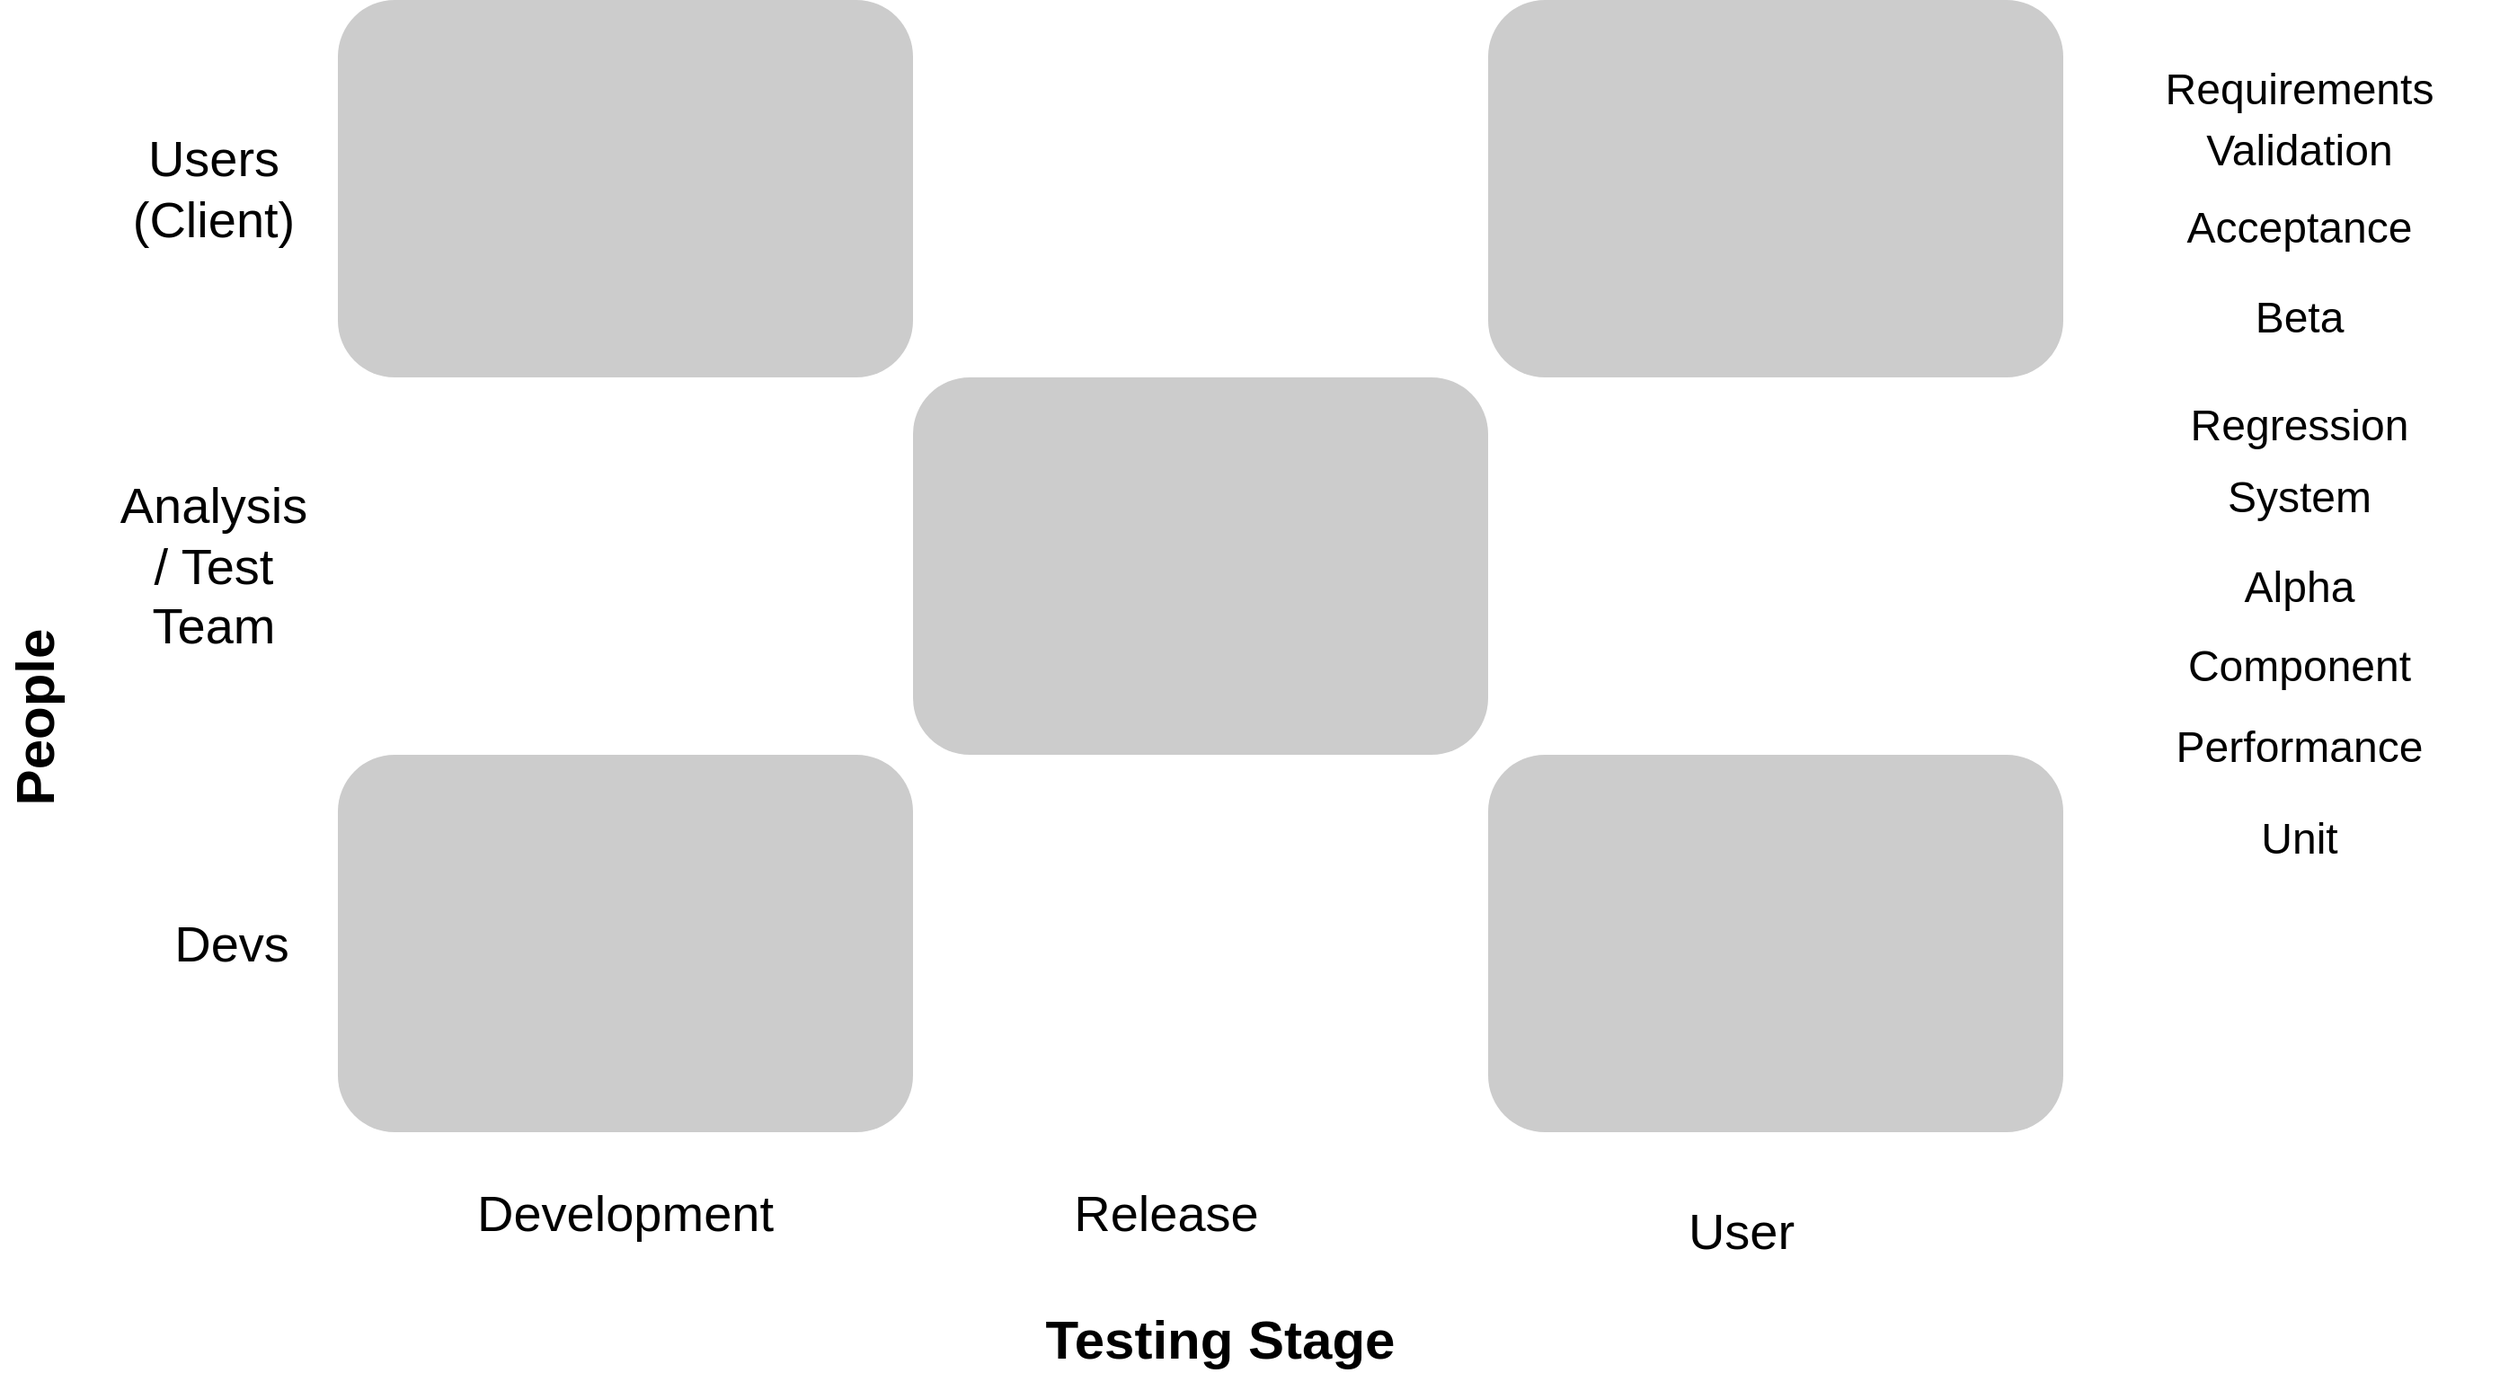 <mxfile version="23.1.6" type="device" pages="2">
  <diagram id="3228e29e-7158-1315-38df-8450db1d8a1d" name="Starter">
    <mxGraphModel dx="1552" dy="990" grid="1" gridSize="10" guides="1" tooltips="1" connect="1" arrows="1" fold="1" page="1" pageScale="1" pageWidth="1169" pageHeight="827" background="none" math="0" shadow="0">
      <root>
        <mxCell id="0" />
        <mxCell id="1" parent="0" />
        <mxCell id="0SMo37Dr7zb4FFrxxFkz-21543" value="" style="rounded=1;whiteSpace=wrap;html=1;fontColor=#000000;fillColor=#CCCCCC;strokeColor=none;" parent="1" vertex="1">
          <mxGeometry x="209" width="320" height="210" as="geometry" />
        </mxCell>
        <mxCell id="0SMo37Dr7zb4FFrxxFkz-21550" value="" style="rounded=1;whiteSpace=wrap;html=1;fontColor=#000000;fillColor=#FFFFFF;strokeColor=none;" parent="1" vertex="1">
          <mxGeometry x="529" width="320" height="210" as="geometry" />
        </mxCell>
        <mxCell id="0SMo37Dr7zb4FFrxxFkz-21551" value="" style="rounded=1;whiteSpace=wrap;html=1;fontColor=#000000;fillColor=#CCCCCC;strokeColor=none;" parent="1" vertex="1">
          <mxGeometry x="849" width="320" height="210" as="geometry" />
        </mxCell>
        <mxCell id="0SMo37Dr7zb4FFrxxFkz-21552" value="" style="rounded=1;whiteSpace=wrap;html=1;fontColor=#000000;fillColor=#CCCCCC;strokeColor=none;" parent="1" vertex="1">
          <mxGeometry x="529" y="210" width="320" height="210" as="geometry" />
        </mxCell>
        <mxCell id="0SMo37Dr7zb4FFrxxFkz-21553" value="" style="rounded=1;whiteSpace=wrap;html=1;fontColor=#000000;fillColor=#FFFFFF;strokeColor=none;" parent="1" vertex="1">
          <mxGeometry x="209" y="210" width="320" height="210" as="geometry" />
        </mxCell>
        <mxCell id="0SMo37Dr7zb4FFrxxFkz-21554" value="" style="rounded=1;whiteSpace=wrap;html=1;fontColor=#000000;fillColor=#FFFFFF;strokeColor=none;" parent="1" vertex="1">
          <mxGeometry x="849" y="210" width="320" height="210" as="geometry" />
        </mxCell>
        <mxCell id="0SMo37Dr7zb4FFrxxFkz-21555" value="" style="rounded=1;whiteSpace=wrap;html=1;fontColor=#000000;fillColor=#CCCCCC;strokeColor=none;" parent="1" vertex="1">
          <mxGeometry x="209" y="420" width="320" height="210" as="geometry" />
        </mxCell>
        <mxCell id="0SMo37Dr7zb4FFrxxFkz-21556" value="" style="rounded=1;whiteSpace=wrap;html=1;fontColor=#000000;fillColor=#FFFFFF;strokeColor=none;" parent="1" vertex="1">
          <mxGeometry x="529" y="420" width="320" height="210" as="geometry" />
        </mxCell>
        <mxCell id="0SMo37Dr7zb4FFrxxFkz-21557" value="" style="rounded=1;whiteSpace=wrap;html=1;fontColor=#000000;fillColor=#CCCCCC;strokeColor=none;" parent="1" vertex="1">
          <mxGeometry x="849" y="420" width="320" height="210" as="geometry" />
        </mxCell>
        <mxCell id="0SMo37Dr7zb4FFrxxFkz-21558" value="&lt;font style=&quot;font-size: 28px;&quot;&gt;Development&lt;/font&gt;" style="text;html=1;strokeColor=none;fillColor=none;align=center;verticalAlign=middle;whiteSpace=wrap;rounded=0;fontColor=#000000;" parent="1" vertex="1">
          <mxGeometry x="339" y="660" width="60" height="30" as="geometry" />
        </mxCell>
        <mxCell id="0SMo37Dr7zb4FFrxxFkz-21560" value="&lt;font style=&quot;font-size: 28px;&quot;&gt;Release&lt;/font&gt;" style="text;html=1;strokeColor=none;fillColor=none;align=center;verticalAlign=middle;whiteSpace=wrap;rounded=0;fontColor=#000000;" parent="1" vertex="1">
          <mxGeometry x="640" y="660" width="60" height="30" as="geometry" />
        </mxCell>
        <mxCell id="0SMo37Dr7zb4FFrxxFkz-21561" value="&lt;font style=&quot;font-size: 28px;&quot;&gt;Users (Client)&lt;/font&gt;" style="text;html=1;strokeColor=none;fillColor=none;align=center;verticalAlign=middle;whiteSpace=wrap;rounded=0;fontColor=#000000;" parent="1" vertex="1">
          <mxGeometry x="110" y="90" width="60" height="30" as="geometry" />
        </mxCell>
        <mxCell id="0SMo37Dr7zb4FFrxxFkz-21564" value="&lt;font style=&quot;font-size: 30px;&quot;&gt;&lt;b&gt;Testing Stage&lt;/b&gt;&lt;/font&gt;" style="text;html=1;strokeColor=none;fillColor=none;align=center;verticalAlign=middle;whiteSpace=wrap;rounded=0;fontColor=#000000;" parent="1" vertex="1">
          <mxGeometry x="550" y="730" width="300" height="30" as="geometry" />
        </mxCell>
        <mxCell id="0SMo37Dr7zb4FFrxxFkz-21565" value="&lt;font style=&quot;font-size: 30px;&quot;&gt;&lt;b&gt;People&lt;/b&gt;&lt;/font&gt;" style="text;html=1;strokeColor=none;fillColor=none;align=center;verticalAlign=middle;whiteSpace=wrap;rounded=0;fontColor=#000000;rotation=-90;" parent="1" vertex="1">
          <mxGeometry x="-110" y="384" width="300" height="30" as="geometry" />
        </mxCell>
        <mxCell id="0SMo37Dr7zb4FFrxxFkz-21568" value="&lt;font style=&quot;font-size: 28px;&quot;&gt;Analysis / Test Team&lt;/font&gt;" style="text;html=1;strokeColor=none;fillColor=none;align=center;verticalAlign=middle;whiteSpace=wrap;rounded=0;fontColor=#000000;" parent="1" vertex="1">
          <mxGeometry x="110" y="300" width="60" height="30" as="geometry" />
        </mxCell>
        <mxCell id="0SMo37Dr7zb4FFrxxFkz-21569" value="&lt;font style=&quot;font-size: 28px;&quot;&gt;Devs&lt;/font&gt;" style="text;html=1;strokeColor=none;fillColor=none;align=center;verticalAlign=middle;whiteSpace=wrap;rounded=0;fontColor=#000000;" parent="1" vertex="1">
          <mxGeometry x="120" y="510" width="60" height="30" as="geometry" />
        </mxCell>
        <mxCell id="0SMo37Dr7zb4FFrxxFkz-21571" value="&lt;font style=&quot;font-size: 24px;&quot;&gt;Unit&lt;/font&gt;" style="text;html=1;strokeColor=none;fillColor=none;align=center;verticalAlign=middle;whiteSpace=wrap;rounded=0;fontSize=28;fontColor=#000000;" parent="1" vertex="1">
          <mxGeometry x="1190" y="450" width="221" height="30" as="geometry" />
        </mxCell>
        <mxCell id="0SMo37Dr7zb4FFrxxFkz-21573" value="&lt;font style=&quot;font-size: 24px;&quot;&gt;Component&lt;/font&gt;" style="text;html=1;strokeColor=none;fillColor=none;align=center;verticalAlign=middle;whiteSpace=wrap;rounded=0;fontSize=28;fontColor=#000000;" parent="1" vertex="1">
          <mxGeometry x="1190" y="354" width="221" height="30" as="geometry" />
        </mxCell>
        <mxCell id="0SMo37Dr7zb4FFrxxFkz-21574" value="&lt;font style=&quot;font-size: 24px;&quot;&gt;System&lt;/font&gt;" style="text;html=1;strokeColor=none;fillColor=none;align=center;verticalAlign=middle;whiteSpace=wrap;rounded=0;fontSize=28;fontColor=#000000;" parent="1" vertex="1">
          <mxGeometry x="1190" y="260" width="221" height="30" as="geometry" />
        </mxCell>
        <mxCell id="0SMo37Dr7zb4FFrxxFkz-21576" value="&lt;font style=&quot;font-size: 24px;&quot;&gt;Regression&lt;/font&gt;" style="text;html=1;strokeColor=none;fillColor=none;align=center;verticalAlign=middle;whiteSpace=wrap;rounded=0;fontSize=28;fontColor=#000000;" parent="1" vertex="1">
          <mxGeometry x="1190" y="220" width="221" height="30" as="geometry" />
        </mxCell>
        <mxCell id="0SMo37Dr7zb4FFrxxFkz-21577" value="&lt;font style=&quot;font-size: 24px;&quot;&gt;Alpha&lt;/font&gt;" style="text;html=1;strokeColor=none;fillColor=none;align=center;verticalAlign=middle;whiteSpace=wrap;rounded=0;fontSize=28;fontColor=#000000;" parent="1" vertex="1">
          <mxGeometry x="1190" y="310" width="221" height="30" as="geometry" />
        </mxCell>
        <mxCell id="0SMo37Dr7zb4FFrxxFkz-21578" value="&lt;font style=&quot;font-size: 24px;&quot;&gt;Beta&lt;/font&gt;" style="text;html=1;strokeColor=none;fillColor=none;align=center;verticalAlign=middle;whiteSpace=wrap;rounded=0;fontSize=28;fontColor=#000000;" parent="1" vertex="1">
          <mxGeometry x="1190" y="160" width="221" height="30" as="geometry" />
        </mxCell>
        <mxCell id="0SMo37Dr7zb4FFrxxFkz-21579" value="&lt;font style=&quot;font-size: 24px;&quot;&gt;Acceptance&lt;/font&gt;" style="text;html=1;strokeColor=none;fillColor=none;align=center;verticalAlign=middle;whiteSpace=wrap;rounded=0;fontSize=28;fontColor=#000000;" parent="1" vertex="1">
          <mxGeometry x="1190" y="110" width="221" height="30" as="geometry" />
        </mxCell>
        <mxCell id="0SMo37Dr7zb4FFrxxFkz-21581" value="&lt;font style=&quot;font-size: 24px;&quot;&gt;Performance&lt;/font&gt;" style="text;html=1;strokeColor=none;fillColor=none;align=center;verticalAlign=middle;whiteSpace=wrap;rounded=0;fontSize=28;fontColor=#000000;" parent="1" vertex="1">
          <mxGeometry x="1190" y="399" width="221" height="30" as="geometry" />
        </mxCell>
        <mxCell id="0SMo37Dr7zb4FFrxxFkz-21582" value="&lt;font style=&quot;font-size: 24px;&quot;&gt;Requirements Validation&lt;/font&gt;" style="text;html=1;strokeColor=none;fillColor=none;align=center;verticalAlign=middle;whiteSpace=wrap;rounded=0;fontSize=28;fontColor=#000000;" parent="1" vertex="1">
          <mxGeometry x="1190" y="50" width="221" height="30" as="geometry" />
        </mxCell>
        <mxCell id="j7fzXR6ERvKX_zG1X9N--1" value="&lt;font style=&quot;font-size: 28px;&quot;&gt;User&lt;/font&gt;" style="text;html=1;strokeColor=none;fillColor=none;align=center;verticalAlign=middle;whiteSpace=wrap;rounded=0;fontColor=#000000;" parent="1" vertex="1">
          <mxGeometry x="960" y="670" width="60" height="30" as="geometry" />
        </mxCell>
      </root>
    </mxGraphModel>
  </diagram>
  <diagram id="hwx8kCkonmPRSIFl2F8w" name="Solution">
    <mxGraphModel dx="1552" dy="990" grid="1" gridSize="10" guides="1" tooltips="1" connect="1" arrows="1" fold="1" page="1" pageScale="1" pageWidth="850" pageHeight="1100" math="0" shadow="0">
      <root>
        <mxCell id="0" />
        <mxCell id="1" parent="0" />
        <mxCell id="QvywiGvm-w2Pqqh0Zgpg-1" value="" style="rounded=1;whiteSpace=wrap;html=1;fontColor=#000000;fillColor=#CCCCCC;strokeColor=none;" vertex="1" parent="1">
          <mxGeometry x="209" width="320" height="210" as="geometry" />
        </mxCell>
        <mxCell id="QvywiGvm-w2Pqqh0Zgpg-2" value="" style="rounded=1;whiteSpace=wrap;html=1;fontColor=#000000;fillColor=#FFFFFF;strokeColor=none;" vertex="1" parent="1">
          <mxGeometry x="529" width="320" height="210" as="geometry" />
        </mxCell>
        <mxCell id="QvywiGvm-w2Pqqh0Zgpg-3" value="" style="rounded=1;whiteSpace=wrap;html=1;fontColor=#000000;fillColor=#CCCCCC;strokeColor=none;" vertex="1" parent="1">
          <mxGeometry x="849" width="320" height="210" as="geometry" />
        </mxCell>
        <mxCell id="QvywiGvm-w2Pqqh0Zgpg-4" value="" style="rounded=1;whiteSpace=wrap;html=1;fontColor=#000000;fillColor=#CCCCCC;strokeColor=none;" vertex="1" parent="1">
          <mxGeometry x="529" y="210" width="320" height="210" as="geometry" />
        </mxCell>
        <mxCell id="QvywiGvm-w2Pqqh0Zgpg-5" value="" style="rounded=1;whiteSpace=wrap;html=1;fontColor=#000000;fillColor=#FFFFFF;strokeColor=none;" vertex="1" parent="1">
          <mxGeometry x="209" y="210" width="320" height="210" as="geometry" />
        </mxCell>
        <mxCell id="QvywiGvm-w2Pqqh0Zgpg-6" value="" style="rounded=1;whiteSpace=wrap;html=1;fontColor=#000000;fillColor=#FFFFFF;strokeColor=none;" vertex="1" parent="1">
          <mxGeometry x="849" y="210" width="320" height="210" as="geometry" />
        </mxCell>
        <mxCell id="QvywiGvm-w2Pqqh0Zgpg-7" value="" style="rounded=1;whiteSpace=wrap;html=1;fontColor=#000000;fillColor=#CCCCCC;strokeColor=none;" vertex="1" parent="1">
          <mxGeometry x="209" y="420" width="320" height="210" as="geometry" />
        </mxCell>
        <mxCell id="QvywiGvm-w2Pqqh0Zgpg-8" value="" style="rounded=1;whiteSpace=wrap;html=1;fontColor=#000000;fillColor=#FFFFFF;strokeColor=none;" vertex="1" parent="1">
          <mxGeometry x="529" y="420" width="320" height="210" as="geometry" />
        </mxCell>
        <mxCell id="QvywiGvm-w2Pqqh0Zgpg-9" value="" style="rounded=1;whiteSpace=wrap;html=1;fontColor=#000000;fillColor=#CCCCCC;strokeColor=none;" vertex="1" parent="1">
          <mxGeometry x="849" y="420" width="320" height="210" as="geometry" />
        </mxCell>
        <mxCell id="QvywiGvm-w2Pqqh0Zgpg-10" value="&lt;font style=&quot;font-size: 28px;&quot;&gt;Development&lt;/font&gt;" style="text;html=1;strokeColor=none;fillColor=none;align=center;verticalAlign=middle;whiteSpace=wrap;rounded=0;fontColor=#000000;" vertex="1" parent="1">
          <mxGeometry x="339" y="660" width="60" height="30" as="geometry" />
        </mxCell>
        <mxCell id="QvywiGvm-w2Pqqh0Zgpg-11" value="&lt;font style=&quot;font-size: 28px;&quot;&gt;Release&lt;/font&gt;" style="text;html=1;strokeColor=none;fillColor=none;align=center;verticalAlign=middle;whiteSpace=wrap;rounded=0;fontColor=#000000;" vertex="1" parent="1">
          <mxGeometry x="640" y="660" width="60" height="30" as="geometry" />
        </mxCell>
        <mxCell id="QvywiGvm-w2Pqqh0Zgpg-12" value="&lt;font style=&quot;font-size: 28px;&quot;&gt;Users (Client)&lt;/font&gt;" style="text;html=1;strokeColor=none;fillColor=none;align=center;verticalAlign=middle;whiteSpace=wrap;rounded=0;fontColor=#000000;" vertex="1" parent="1">
          <mxGeometry x="110" y="90" width="60" height="30" as="geometry" />
        </mxCell>
        <mxCell id="QvywiGvm-w2Pqqh0Zgpg-13" value="&lt;font style=&quot;font-size: 30px;&quot;&gt;&lt;b&gt;Testing Stage&lt;/b&gt;&lt;/font&gt;" style="text;html=1;strokeColor=none;fillColor=none;align=center;verticalAlign=middle;whiteSpace=wrap;rounded=0;fontColor=#000000;" vertex="1" parent="1">
          <mxGeometry x="550" y="730" width="300" height="30" as="geometry" />
        </mxCell>
        <mxCell id="QvywiGvm-w2Pqqh0Zgpg-14" value="&lt;font style=&quot;font-size: 30px;&quot;&gt;&lt;b&gt;People&lt;/b&gt;&lt;/font&gt;" style="text;html=1;strokeColor=none;fillColor=none;align=center;verticalAlign=middle;whiteSpace=wrap;rounded=0;fontColor=#000000;rotation=-90;" vertex="1" parent="1">
          <mxGeometry x="-110" y="384" width="300" height="30" as="geometry" />
        </mxCell>
        <mxCell id="QvywiGvm-w2Pqqh0Zgpg-15" value="&lt;font style=&quot;font-size: 28px;&quot;&gt;Analysis / Test Team&lt;/font&gt;" style="text;html=1;strokeColor=none;fillColor=none;align=center;verticalAlign=middle;whiteSpace=wrap;rounded=0;fontColor=#000000;" vertex="1" parent="1">
          <mxGeometry x="110" y="300" width="60" height="30" as="geometry" />
        </mxCell>
        <mxCell id="QvywiGvm-w2Pqqh0Zgpg-16" value="&lt;font style=&quot;font-size: 28px;&quot;&gt;Devs&lt;/font&gt;" style="text;html=1;strokeColor=none;fillColor=none;align=center;verticalAlign=middle;whiteSpace=wrap;rounded=0;fontColor=#000000;" vertex="1" parent="1">
          <mxGeometry x="120" y="510" width="60" height="30" as="geometry" />
        </mxCell>
        <mxCell id="QvywiGvm-w2Pqqh0Zgpg-17" value="&lt;font style=&quot;font-size: 24px;&quot;&gt;Unit&lt;/font&gt;" style="text;html=1;strokeColor=none;fillColor=none;align=center;verticalAlign=middle;whiteSpace=wrap;rounded=0;fontSize=28;fontColor=#000000;" vertex="1" parent="1">
          <mxGeometry x="250" y="570" width="221" height="30" as="geometry" />
        </mxCell>
        <mxCell id="QvywiGvm-w2Pqqh0Zgpg-18" value="&lt;font style=&quot;font-size: 24px;&quot;&gt;Component&lt;/font&gt;" style="text;html=1;strokeColor=none;fillColor=none;align=center;verticalAlign=middle;whiteSpace=wrap;rounded=0;fontSize=28;fontColor=#000000;" vertex="1" parent="1">
          <mxGeometry x="450" y="500" width="221" height="30" as="geometry" />
        </mxCell>
        <mxCell id="QvywiGvm-w2Pqqh0Zgpg-19" value="&lt;font style=&quot;font-size: 24px;&quot;&gt;System&lt;/font&gt;" style="text;html=1;strokeColor=none;fillColor=none;align=center;verticalAlign=middle;whiteSpace=wrap;rounded=0;fontSize=28;fontColor=#000000;" vertex="1" parent="1">
          <mxGeometry x="510" y="399" width="221" height="30" as="geometry" />
        </mxCell>
        <mxCell id="QvywiGvm-w2Pqqh0Zgpg-20" value="&lt;font style=&quot;font-size: 24px;&quot;&gt;Regression&lt;/font&gt;" style="text;html=1;strokeColor=none;fillColor=none;align=center;verticalAlign=middle;whiteSpace=wrap;rounded=0;fontSize=28;fontColor=#000000;" vertex="1" parent="1">
          <mxGeometry x="578.5" y="340" width="221" height="30" as="geometry" />
        </mxCell>
        <mxCell id="QvywiGvm-w2Pqqh0Zgpg-21" value="&lt;font style=&quot;font-size: 24px;&quot;&gt;Alpha&lt;/font&gt;" style="text;html=1;strokeColor=none;fillColor=none;align=center;verticalAlign=middle;whiteSpace=wrap;rounded=0;fontSize=28;fontColor=#000000;" vertex="1" parent="1">
          <mxGeometry x="410" y="90" width="221" height="30" as="geometry" />
        </mxCell>
        <mxCell id="QvywiGvm-w2Pqqh0Zgpg-22" value="&lt;font style=&quot;font-size: 24px;&quot;&gt;Beta&lt;/font&gt;" style="text;html=1;strokeColor=none;fillColor=none;align=center;verticalAlign=middle;whiteSpace=wrap;rounded=0;fontSize=28;fontColor=#000000;" vertex="1" parent="1">
          <mxGeometry x="559.5" y="90" width="221" height="30" as="geometry" />
        </mxCell>
        <mxCell id="QvywiGvm-w2Pqqh0Zgpg-23" value="&lt;font style=&quot;font-size: 24px;&quot;&gt;Acceptance&lt;/font&gt;" style="text;html=1;strokeColor=none;fillColor=none;align=center;verticalAlign=middle;whiteSpace=wrap;rounded=0;fontSize=28;fontColor=#000000;" vertex="1" parent="1">
          <mxGeometry x="879.5" y="90" width="221" height="30" as="geometry" />
        </mxCell>
        <mxCell id="QvywiGvm-w2Pqqh0Zgpg-24" value="&lt;font style=&quot;font-size: 24px;&quot;&gt;Performance&lt;/font&gt;" style="text;html=1;strokeColor=none;fillColor=none;align=center;verticalAlign=middle;whiteSpace=wrap;rounded=0;fontSize=28;fontColor=#000000;" vertex="1" parent="1">
          <mxGeometry x="450" y="570" width="221" height="30" as="geometry" />
        </mxCell>
        <mxCell id="QvywiGvm-w2Pqqh0Zgpg-25" value="&lt;font style=&quot;font-size: 24px;&quot;&gt;Requirements Validation&lt;/font&gt;" style="text;html=1;strokeColor=none;fillColor=none;align=center;verticalAlign=middle;whiteSpace=wrap;rounded=0;fontSize=28;fontColor=#000000;" vertex="1" parent="1">
          <mxGeometry x="570" y="290" width="221" height="30" as="geometry" />
        </mxCell>
        <mxCell id="QvywiGvm-w2Pqqh0Zgpg-26" value="&lt;font style=&quot;font-size: 28px;&quot;&gt;User&lt;/font&gt;" style="text;html=1;strokeColor=none;fillColor=none;align=center;verticalAlign=middle;whiteSpace=wrap;rounded=0;fontColor=#000000;" vertex="1" parent="1">
          <mxGeometry x="960" y="670" width="60" height="30" as="geometry" />
        </mxCell>
      </root>
    </mxGraphModel>
  </diagram>
</mxfile>
